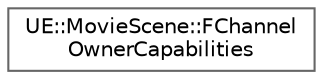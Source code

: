 digraph "Graphical Class Hierarchy"
{
 // INTERACTIVE_SVG=YES
 // LATEX_PDF_SIZE
  bgcolor="transparent";
  edge [fontname=Helvetica,fontsize=10,labelfontname=Helvetica,labelfontsize=10];
  node [fontname=Helvetica,fontsize=10,shape=box,height=0.2,width=0.4];
  rankdir="LR";
  Node0 [id="Node000000",label="UE::MovieScene::FChannel\lOwnerCapabilities",height=0.2,width=0.4,color="grey40", fillcolor="white", style="filled",URL="$dd/d4d/structUE_1_1MovieScene_1_1FChannelOwnerCapabilities.html",tooltip=" "];
}
